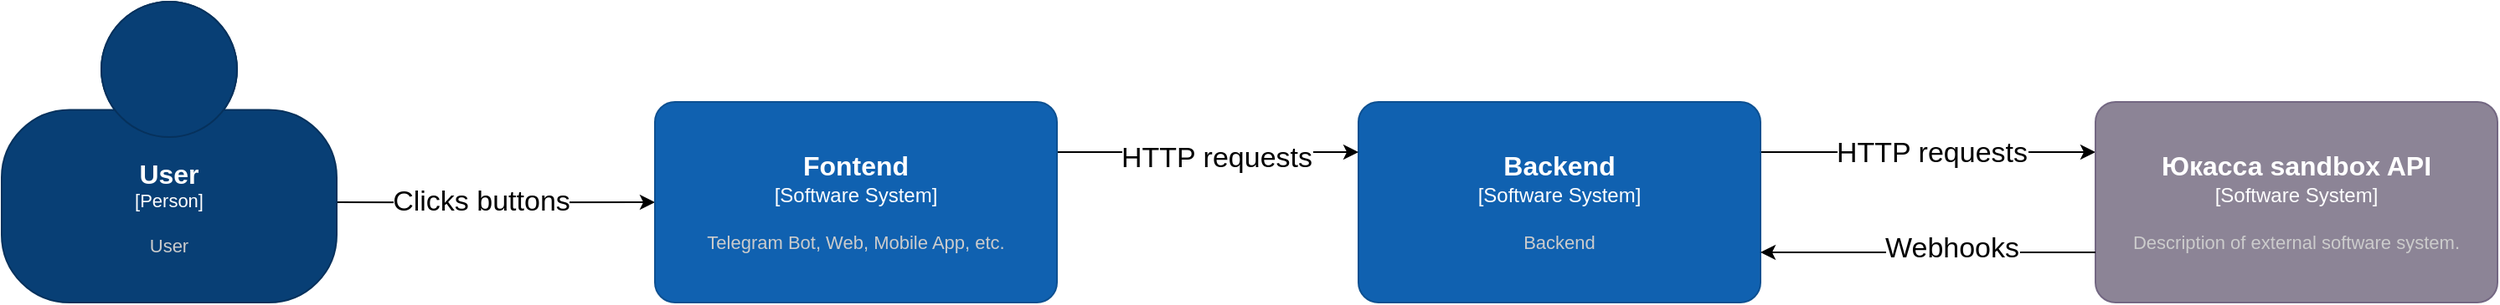 <mxfile version="28.2.3" pages="2">
  <diagram name="С1: System Context" id="XBEhG3UKarw1-Rh3eKqW">
    <mxGraphModel dx="2205" dy="800" grid="1" gridSize="10" guides="1" tooltips="1" connect="1" arrows="1" fold="1" page="1" pageScale="1" pageWidth="827" pageHeight="1169" math="0" shadow="0">
      <root>
        <mxCell id="0" />
        <mxCell id="1" parent="0" />
        <mxCell id="3orL0AEaerkMC79Lt6NQ-6" style="edgeStyle=orthogonalEdgeStyle;rounded=0;orthogonalLoop=1;jettySize=auto;html=1;exitX=1;exitY=0.25;exitDx=0;exitDy=0;exitPerimeter=0;entryX=0;entryY=0.25;entryDx=0;entryDy=0;entryPerimeter=0;" parent="1" source="3orL0AEaerkMC79Lt6NQ-2" target="3orL0AEaerkMC79Lt6NQ-5" edge="1">
          <mxGeometry relative="1" as="geometry" />
        </mxCell>
        <mxCell id="-ys2v6D4E1OsREFT9re_-8" value="HTTP requests" style="edgeLabel;html=1;align=center;verticalAlign=middle;resizable=0;points=[];fontSize=17;" parent="3orL0AEaerkMC79Lt6NQ-6" vertex="1" connectable="0">
          <mxGeometry x="0.02" y="-1" relative="1" as="geometry">
            <mxPoint as="offset" />
          </mxGeometry>
        </mxCell>
        <object placeholders="1" c4Name="Backend" c4Type="Software System" c4Description="Backend" label="&lt;font style=&quot;font-size: 16px&quot;&gt;&lt;b&gt;%c4Name%&lt;/b&gt;&lt;/font&gt;&lt;div&gt;[%c4Type%]&lt;/div&gt;&lt;br&gt;&lt;div&gt;&lt;font style=&quot;font-size: 11px&quot;&gt;&lt;font color=&quot;#cccccc&quot;&gt;%c4Description%&lt;/font&gt;&lt;/div&gt;" id="3orL0AEaerkMC79Lt6NQ-2">
          <mxCell style="rounded=1;whiteSpace=wrap;html=1;labelBackgroundColor=none;fillColor=#1061B0;fontColor=#ffffff;align=center;arcSize=10;strokeColor=#0D5091;metaEdit=1;resizable=0;points=[[0.25,0,0],[0.5,0,0],[0.75,0,0],[1,0.25,0],[1,0.5,0],[1,0.75,0],[0.75,1,0],[0.5,1,0],[0.25,1,0],[0,0.75,0],[0,0.5,0],[0,0.25,0]];" parent="1" vertex="1">
            <mxGeometry x="500" y="310" width="240" height="120" as="geometry" />
          </mxCell>
        </object>
        <object placeholders="1" c4Name="Юкасса sandbox API" c4Type="Software System" c4Description="Description of external software system." label="&lt;font style=&quot;font-size: 16px&quot;&gt;&lt;b&gt;%c4Name%&lt;/b&gt;&lt;/font&gt;&lt;div&gt;[%c4Type%]&lt;/div&gt;&lt;br&gt;&lt;div&gt;&lt;font style=&quot;font-size: 11px&quot;&gt;&lt;font color=&quot;#cccccc&quot;&gt;%c4Description%&lt;/font&gt;&lt;/div&gt;" id="3orL0AEaerkMC79Lt6NQ-5">
          <mxCell style="rounded=1;whiteSpace=wrap;html=1;labelBackgroundColor=none;fillColor=#8C8496;fontColor=#ffffff;align=center;arcSize=10;strokeColor=#736782;metaEdit=1;resizable=0;points=[[0.25,0,0],[0.5,0,0],[0.75,0,0],[1,0.25,0],[1,0.5,0],[1,0.75,0],[0.75,1,0],[0.5,1,0],[0.25,1,0],[0,0.75,0],[0,0.5,0],[0,0.25,0]];" parent="1" vertex="1">
            <mxGeometry x="940" y="310" width="240" height="120" as="geometry" />
          </mxCell>
        </object>
        <mxCell id="3orL0AEaerkMC79Lt6NQ-10" style="edgeStyle=orthogonalEdgeStyle;rounded=0;orthogonalLoop=1;jettySize=auto;html=1;entryX=0;entryY=0.25;entryDx=0;entryDy=0;entryPerimeter=0;exitX=1;exitY=0.25;exitDx=0;exitDy=0;exitPerimeter=0;" parent="1" source="z8ZAxFRhITvUqXFmHF8Y-4" target="3orL0AEaerkMC79Lt6NQ-2" edge="1">
          <mxGeometry relative="1" as="geometry">
            <mxPoint x="360" y="340" as="sourcePoint" />
          </mxGeometry>
        </mxCell>
        <mxCell id="-ys2v6D4E1OsREFT9re_-3" value="HTTP requests" style="edgeLabel;html=1;align=center;verticalAlign=middle;resizable=0;points=[];fontSize=17;" parent="3orL0AEaerkMC79Lt6NQ-10" vertex="1" connectable="0">
          <mxGeometry x="0.057" y="-4" relative="1" as="geometry">
            <mxPoint as="offset" />
          </mxGeometry>
        </mxCell>
        <mxCell id="-ys2v6D4E1OsREFT9re_-9" style="edgeStyle=orthogonalEdgeStyle;rounded=0;orthogonalLoop=1;jettySize=auto;html=1;entryX=1;entryY=0.75;entryDx=0;entryDy=0;entryPerimeter=0;exitX=0;exitY=0.75;exitDx=0;exitDy=0;exitPerimeter=0;" parent="1" source="3orL0AEaerkMC79Lt6NQ-5" target="3orL0AEaerkMC79Lt6NQ-2" edge="1">
          <mxGeometry relative="1" as="geometry" />
        </mxCell>
        <mxCell id="-ys2v6D4E1OsREFT9re_-10" value="Webhooks" style="edgeLabel;html=1;align=center;verticalAlign=middle;resizable=0;points=[];fontSize=17;" parent="-ys2v6D4E1OsREFT9re_-9" vertex="1" connectable="0">
          <mxGeometry x="-0.14" y="-2" relative="1" as="geometry">
            <mxPoint as="offset" />
          </mxGeometry>
        </mxCell>
        <mxCell id="z8ZAxFRhITvUqXFmHF8Y-1" style="edgeStyle=orthogonalEdgeStyle;rounded=0;orthogonalLoop=1;jettySize=auto;html=1;entryX=0;entryY=0.5;entryDx=0;entryDy=0;entryPerimeter=0;exitX=0.995;exitY=0.667;exitDx=0;exitDy=0;exitPerimeter=0;" parent="1" source="z8ZAxFRhITvUqXFmHF8Y-3" target="z8ZAxFRhITvUqXFmHF8Y-4" edge="1">
          <mxGeometry relative="1" as="geometry" />
        </mxCell>
        <mxCell id="z8ZAxFRhITvUqXFmHF8Y-2" value="Clicks buttons" style="edgeLabel;html=1;align=center;verticalAlign=middle;resizable=0;points=[];fontSize=17;" parent="z8ZAxFRhITvUqXFmHF8Y-1" vertex="1" connectable="0">
          <mxGeometry x="-0.092" relative="1" as="geometry">
            <mxPoint as="offset" />
          </mxGeometry>
        </mxCell>
        <object placeholders="1" c4Name="User" c4Type="Person" c4Description="User" label="&lt;font style=&quot;font-size: 16px&quot;&gt;&lt;b&gt;%c4Name%&lt;/b&gt;&lt;/font&gt;&lt;div&gt;[%c4Type%]&lt;/div&gt;&lt;br&gt;&lt;div&gt;&lt;font style=&quot;font-size: 11px&quot;&gt;&lt;font color=&quot;#cccccc&quot;&gt;%c4Description%&lt;/font&gt;&lt;/div&gt;" id="z8ZAxFRhITvUqXFmHF8Y-3">
          <mxCell style="html=1;fontSize=11;dashed=0;whiteSpace=wrap;fillColor=#083F75;strokeColor=#06315C;fontColor=#ffffff;shape=mxgraph.c4.person2;align=center;metaEdit=1;points=[[0.5,0,0],[1,0.5,0],[1,0.75,0],[0.75,1,0],[0.5,1,0],[0.25,1,0],[0,0.75,0],[0,0.5,0]];resizable=0;" parent="1" vertex="1">
            <mxGeometry x="-310" y="250" width="200" height="180" as="geometry" />
          </mxCell>
        </object>
        <object placeholders="1" c4Name="Fontend" c4Type="Software System" c4Description="Telegram Bot, Web, Mobile App, etc." label="&lt;font style=&quot;font-size: 16px&quot;&gt;&lt;b&gt;%c4Name%&lt;/b&gt;&lt;/font&gt;&lt;div&gt;[%c4Type%]&lt;/div&gt;&lt;br&gt;&lt;div&gt;&lt;font style=&quot;font-size: 11px&quot;&gt;&lt;font color=&quot;#cccccc&quot;&gt;%c4Description%&lt;/font&gt;&lt;/div&gt;" id="z8ZAxFRhITvUqXFmHF8Y-4">
          <mxCell style="rounded=1;whiteSpace=wrap;html=1;labelBackgroundColor=none;fillColor=#1061B0;fontColor=#ffffff;align=center;arcSize=10;strokeColor=#0D5091;metaEdit=1;resizable=0;points=[[0.25,0,0],[0.5,0,0],[0.75,0,0],[1,0.25,0],[1,0.5,0],[1,0.75,0],[0.75,1,0],[0.5,1,0],[0.25,1,0],[0,0.75,0],[0,0.5,0],[0,0.25,0]];" parent="1" vertex="1">
            <mxGeometry x="80" y="310" width="240" height="120" as="geometry" />
          </mxCell>
        </object>
      </root>
    </mxGraphModel>
  </diagram>
  <diagram id="4Tepu22qwC9OCtxMXpYs" name="C2: Container">
    <mxGraphModel dx="1451" dy="2011" grid="1" gridSize="10" guides="1" tooltips="1" connect="1" arrows="1" fold="1" page="1" pageScale="1" pageWidth="827" pageHeight="1169" math="0" shadow="0">
      <root>
        <mxCell id="0" />
        <mxCell id="1" parent="0" />
        <object placeholders="1" c4Name="API Gateway" c4Type="Container" c4Technology="" c4Description="" label="&lt;font style=&quot;font-size: 16px&quot;&gt;&lt;b&gt;%c4Name%&lt;/b&gt;&lt;/font&gt;&lt;div&gt;[%c4Type%: %c4Technology%]&lt;/div&gt;&lt;br&gt;&lt;div&gt;&lt;font style=&quot;font-size: 11px&quot;&gt;&lt;font color=&quot;#E6E6E6&quot;&gt;%c4Description%&lt;/font&gt;&lt;/div&gt;" id="W44iizwsmaohvQVuAAYi-3">
          <mxCell style="rounded=1;whiteSpace=wrap;html=1;fontSize=11;labelBackgroundColor=none;fillColor=#23A2D9;fontColor=#ffffff;align=center;arcSize=10;strokeColor=#0E7DAD;metaEdit=1;resizable=0;points=[[0.25,0,0],[0.5,0,0],[0.75,0,0],[1,0.25,0],[1,0.5,0],[1,0.75,0],[0.75,1,0],[0.5,1,0],[0.25,1,0],[0,0.75,0],[0,0.5,0],[0,0.25,0]];" parent="1" vertex="1">
            <mxGeometry x="590" y="610" width="240" height="120" as="geometry" />
          </mxCell>
        </object>
        <mxCell id="E6M8Txmotw_kBSGKyg8A-9" style="edgeStyle=orthogonalEdgeStyle;rounded=0;orthogonalLoop=1;jettySize=auto;html=1;exitX=1;exitY=0.75;exitDx=0;exitDy=0;exitPerimeter=0;" edge="1" parent="1" source="W44iizwsmaohvQVuAAYi-4">
          <mxGeometry relative="1" as="geometry">
            <mxPoint x="1580" y="589.75" as="targetPoint" />
          </mxGeometry>
        </mxCell>
        <mxCell id="E6M8Txmotw_kBSGKyg8A-10" value="&lt;span style=&quot;font-size: 14px;&quot;&gt;R/W:&lt;/span&gt;&lt;br style=&quot;font-size: 14px;&quot;&gt;&lt;span style=&quot;font-size: 14px;&quot;&gt;- auth&lt;/span&gt;" style="edgeLabel;html=1;align=center;verticalAlign=middle;resizable=0;points=[];" vertex="1" connectable="0" parent="E6M8Txmotw_kBSGKyg8A-9">
          <mxGeometry x="0.195" y="-2" relative="1" as="geometry">
            <mxPoint x="20" as="offset" />
          </mxGeometry>
        </mxCell>
        <object placeholders="1" c4Name="Identity Service" c4Type="Container" c4Technology="" c4Description="JWT generation/check" label="&lt;font style=&quot;font-size: 16px&quot;&gt;&lt;b&gt;%c4Name%&lt;/b&gt;&lt;/font&gt;&lt;div&gt;[%c4Type%: %c4Technology%]&lt;/div&gt;&lt;br&gt;&lt;div&gt;&lt;font style=&quot;font-size: 11px&quot;&gt;&lt;font color=&quot;#E6E6E6&quot;&gt;%c4Description%&lt;/font&gt;&lt;/div&gt;" id="W44iizwsmaohvQVuAAYi-4">
          <mxCell style="rounded=1;whiteSpace=wrap;html=1;fontSize=11;labelBackgroundColor=none;fillColor=#23A2D9;fontColor=#ffffff;align=center;arcSize=10;strokeColor=#0E7DAD;metaEdit=1;resizable=0;points=[[0.25,0,0],[0.5,0,0],[0.75,0,0],[1,0.25,0],[1,0.5,0],[1,0.75,0],[0.75,1,0],[0.5,1,0],[0.25,1,0],[0,0.75,0],[0,0.5,0],[0,0.25,0]];" parent="1" vertex="1">
            <mxGeometry x="1190" y="500" width="240" height="120" as="geometry" />
          </mxCell>
        </object>
        <mxCell id="xrx8pgzZ7igmk0qHAlqY-5" style="edgeStyle=orthogonalEdgeStyle;rounded=0;orthogonalLoop=1;jettySize=auto;html=1;exitX=1.004;exitY=0.392;exitDx=0;exitDy=0;exitPerimeter=0;entryX=0.5;entryY=1;entryDx=0;entryDy=0;entryPerimeter=0;" parent="1" source="W44iizwsmaohvQVuAAYi-5" edge="1" target="W44iizwsmaohvQVuAAYi-9">
          <mxGeometry relative="1" as="geometry">
            <mxPoint x="1860" y="590" as="targetPoint" />
          </mxGeometry>
        </mxCell>
        <mxCell id="xrx8pgzZ7igmk0qHAlqY-6" value="&lt;span&gt;R/W:&lt;br&gt;- purchases&lt;/span&gt;" style="edgeLabel;html=1;align=center;verticalAlign=middle;resizable=0;points=[];fontSize=14;" parent="xrx8pgzZ7igmk0qHAlqY-5" vertex="1" connectable="0">
          <mxGeometry x="0.316" y="1" relative="1" as="geometry">
            <mxPoint as="offset" />
          </mxGeometry>
        </mxCell>
        <object placeholders="1" c4Name="Payments service" c4Type="Container" c4Technology="" c4Description="Create intent/attempt, interaction with external providers, webhooks" label="&lt;font style=&quot;font-size: 16px&quot;&gt;&lt;b&gt;%c4Name%&lt;/b&gt;&lt;/font&gt;&lt;div&gt;[%c4Type%: %c4Technology%]&lt;/div&gt;&lt;br&gt;&lt;div&gt;&lt;font style=&quot;font-size: 11px&quot;&gt;&lt;font color=&quot;#E6E6E6&quot;&gt;%c4Description%&lt;/font&gt;&lt;/div&gt;" id="W44iizwsmaohvQVuAAYi-5">
          <mxCell style="rounded=1;whiteSpace=wrap;html=1;fontSize=11;labelBackgroundColor=none;fillColor=#23A2D9;fontColor=#ffffff;align=center;arcSize=10;strokeColor=#0E7DAD;metaEdit=1;resizable=0;points=[[0.25,0,0],[0.5,0,0],[0.75,0,0],[1,0.25,0],[1,0.5,0],[1,0.75,0],[0.75,1,0],[0.5,1,0],[0.25,1,0],[0,0.75,0],[0,0.5,0],[0,0.25,0]];" parent="1" vertex="1">
            <mxGeometry x="1080" y="1010" width="240" height="120" as="geometry" />
          </mxCell>
        </object>
        <object placeholders="1" c4Name="Notifications service" c4Type="Container" c4Technology="" c4Description="Notifications, alerts, information, working with Kafka + RebbitMQ" label="&lt;font style=&quot;font-size: 16px&quot;&gt;&lt;b&gt;%c4Name%&lt;/b&gt;&lt;/font&gt;&lt;div&gt;[%c4Type%: %c4Technology%]&lt;/div&gt;&lt;br&gt;&lt;div&gt;&lt;font style=&quot;font-size: 11px&quot;&gt;&lt;font color=&quot;#E6E6E6&quot;&gt;%c4Description%&lt;/font&gt;&lt;/div&gt;" id="W44iizwsmaohvQVuAAYi-6">
          <mxCell style="rounded=1;whiteSpace=wrap;html=1;fontSize=11;labelBackgroundColor=none;fillColor=#23A2D9;fontColor=#ffffff;align=center;arcSize=10;strokeColor=#0E7DAD;metaEdit=1;resizable=0;points=[[0.25,0,0],[0.5,0,0],[0.75,0,0],[1,0.25,0],[1,0.5,0],[1,0.75,0],[0.75,1,0],[0.5,1,0],[0.25,1,0],[0,0.75,0],[0,0.5,0],[0,0.25,0]];" parent="1" vertex="1">
            <mxGeometry x="1225.24" y="320" width="240" height="120" as="geometry" />
          </mxCell>
        </object>
        <object placeholders="1" c4Name="Calculation service" c4Type="Container" c4Technology="" c4Description="Calculation the balance, payments between users" label="&lt;font style=&quot;font-size: 16px&quot;&gt;&lt;b&gt;%c4Name%&lt;/b&gt;&lt;/font&gt;&lt;div&gt;[%c4Type%: %c4Technology%]&lt;/div&gt;&lt;br&gt;&lt;div&gt;&lt;font style=&quot;font-size: 11px&quot;&gt;&lt;font color=&quot;#E6E6E6&quot;&gt;%c4Description%&lt;/font&gt;&lt;/div&gt;" id="W44iizwsmaohvQVuAAYi-7">
          <mxCell style="rounded=1;whiteSpace=wrap;html=1;fontSize=11;labelBackgroundColor=none;fillColor=#23A2D9;fontColor=#ffffff;align=center;arcSize=10;strokeColor=#0E7DAD;metaEdit=1;resizable=0;points=[[0.25,0,0],[0.5,0,0],[0.75,0,0],[1,0.25,0],[1,0.5,0],[1,0.75,0],[0.75,1,0],[0.5,1,0],[0.25,1,0],[0,0.75,0],[0,0.5,0],[0,0.25,0]];" parent="1" vertex="1">
            <mxGeometry x="1080" y="670" width="240" height="120" as="geometry" />
          </mxCell>
        </object>
        <object placeholders="1" c4Name="Redis" c4Type="Container" c4Technology="" c4Description="Caching" label="&lt;font style=&quot;font-size: 16px&quot;&gt;&lt;b&gt;%c4Name%&lt;/b&gt;&lt;/font&gt;&lt;div&gt;[%c4Type%:&amp;nbsp;%c4Technology%]&lt;/div&gt;&lt;br&gt;&lt;div&gt;&lt;font style=&quot;font-size: 11px&quot;&gt;&lt;font color=&quot;#E6E6E6&quot;&gt;%c4Description%&lt;/font&gt;&lt;/div&gt;" id="W44iizwsmaohvQVuAAYi-8">
          <mxCell style="shape=cylinder3;size=15;whiteSpace=wrap;html=1;boundedLbl=1;rounded=0;labelBackgroundColor=none;fillColor=#23A2D9;fontSize=12;fontColor=#ffffff;align=center;strokeColor=#0E7DAD;metaEdit=1;points=[[0.5,0,0],[1,0.25,0],[1,0.5,0],[1,0.75,0],[0.5,1,0],[0,0.75,0],[0,0.5,0],[0,0.25,0]];resizable=0;" parent="1" vertex="1">
            <mxGeometry x="770" y="1140" width="240" height="120" as="geometry" />
          </mxCell>
        </object>
        <object placeholders="1" c4Name="PostgreSQL" c4Type="Container" c4Technology="" c4Description="Main storage for users, payments, etc" label="&lt;font style=&quot;font-size: 16px&quot;&gt;&lt;b&gt;%c4Name%&lt;/b&gt;&lt;/font&gt;&lt;div&gt;[%c4Type%:&amp;nbsp;%c4Technology%]&lt;/div&gt;&lt;br&gt;&lt;div&gt;&lt;font style=&quot;font-size: 11px&quot;&gt;&lt;font color=&quot;#E6E6E6&quot;&gt;%c4Description%&lt;/font&gt;&lt;/div&gt;" id="W44iizwsmaohvQVuAAYi-9">
          <mxCell style="shape=cylinder3;size=15;whiteSpace=wrap;html=1;boundedLbl=1;rounded=0;labelBackgroundColor=none;fillColor=#23A2D9;fontSize=12;fontColor=#ffffff;align=center;strokeColor=#0E7DAD;metaEdit=1;points=[[0.5,0,0],[1,0.25,0],[1,0.5,0],[1,0.75,0],[0.5,1,0],[0,0.75,0],[0,0.5,0],[0,0.25,0]];resizable=0;" parent="1" vertex="1">
            <mxGeometry x="1580" y="540" width="240" height="120" as="geometry" />
          </mxCell>
        </object>
        <object placeholders="1" c4Name="Kafka" c4Type="Container" c4Technology="" c4Description="Notifications" label="&lt;font style=&quot;font-size: 16px&quot;&gt;&lt;b&gt;%c4Name%&lt;/b&gt;&lt;/font&gt;&lt;div&gt;[%c4Type%: %c4Technology%]&lt;/div&gt;&lt;br&gt;&lt;div&gt;&lt;font style=&quot;font-size: 11px&quot;&gt;&lt;font color=&quot;#E6E6E6&quot;&gt;%c4Description%&lt;/font&gt;&lt;/div&gt;" id="W44iizwsmaohvQVuAAYi-10">
          <mxCell style="rounded=1;whiteSpace=wrap;html=1;fontSize=11;labelBackgroundColor=none;fillColor=#23A2D9;fontColor=#ffffff;align=center;arcSize=10;strokeColor=#0E7DAD;metaEdit=1;resizable=0;points=[[0.25,0,0],[0.5,0,0],[0.75,0,0],[1,0.25,0],[1,0.5,0],[1,0.75,0],[0.75,1,0],[0.5,1,0],[0.25,1,0],[0,0.75,0],[0,0.5,0],[0,0.25,0]];" parent="1" vertex="1">
            <mxGeometry x="870" y="-80" width="240" height="120" as="geometry" />
          </mxCell>
        </object>
        <object placeholders="1" c4Name="RebbitMQ" c4Type="Container" c4Technology="" c4Description="Not yet discussed" label="&lt;font style=&quot;font-size: 16px&quot;&gt;&lt;b&gt;%c4Name%&lt;/b&gt;&lt;/font&gt;&lt;div&gt;[%c4Type%: %c4Technology%]&lt;/div&gt;&lt;br&gt;&lt;div&gt;&lt;font style=&quot;font-size: 11px&quot;&gt;&lt;font color=&quot;#E6E6E6&quot;&gt;%c4Description%&lt;/font&gt;&lt;/div&gt;" id="W44iizwsmaohvQVuAAYi-11">
          <mxCell style="rounded=1;whiteSpace=wrap;html=1;fontSize=11;labelBackgroundColor=none;fillColor=#23A2D9;fontColor=#ffffff;align=center;arcSize=10;strokeColor=#0E7DAD;metaEdit=1;resizable=0;points=[[0.25,0,0],[0.5,0,0],[0.75,0,0],[1,0.25,0],[1,0.5,0],[1,0.75,0],[0.75,1,0],[0.5,1,0],[0.25,1,0],[0,0.75,0],[0,0.5,0],[0,0.25,0]];" parent="1" vertex="1">
            <mxGeometry x="1270" y="-80" width="240" height="120" as="geometry" />
          </mxCell>
        </object>
        <object placeholders="1" c4Name="Grafana" c4Type="Container" c4Technology="" c4Description="Display for metrics, logs, etc" label="&lt;font style=&quot;font-size: 16px&quot;&gt;&lt;b&gt;%c4Name%&lt;/b&gt;&lt;/font&gt;&lt;div&gt;[%c4Type%: %c4Technology%]&lt;/div&gt;&lt;br&gt;&lt;div&gt;&lt;font style=&quot;font-size: 11px&quot;&gt;&lt;font color=&quot;#E6E6E6&quot;&gt;%c4Description%&lt;/font&gt;&lt;/div&gt;" id="W44iizwsmaohvQVuAAYi-12">
          <mxCell style="rounded=1;whiteSpace=wrap;html=1;fontSize=11;labelBackgroundColor=none;fillColor=#23A2D9;fontColor=#ffffff;align=center;arcSize=10;strokeColor=#0E7DAD;metaEdit=1;resizable=0;points=[[0.25,0,0],[0.5,0,0],[0.75,0,0],[1,0.25,0],[1,0.5,0],[1,0.75,0],[0.75,1,0],[0.5,1,0],[0.25,1,0],[0,0.75,0],[0,0.5,0],[0,0.25,0]];" parent="1" vertex="1">
            <mxGeometry x="580" y="220" width="240" height="120" as="geometry" />
          </mxCell>
        </object>
        <object placeholders="1" c4Name="Prometheus" c4Type="Container" c4Technology="" c4Description="Collecting metrics" label="&lt;font style=&quot;font-size: 16px&quot;&gt;&lt;b&gt;%c4Name%&lt;/b&gt;&lt;/font&gt;&lt;div&gt;[%c4Type%: %c4Technology%]&lt;/div&gt;&lt;br&gt;&lt;div&gt;&lt;font style=&quot;font-size: 11px&quot;&gt;&lt;font color=&quot;#E6E6E6&quot;&gt;%c4Description%&lt;/font&gt;&lt;/div&gt;" id="W44iizwsmaohvQVuAAYi-13">
          <mxCell style="rounded=1;whiteSpace=wrap;html=1;fontSize=11;labelBackgroundColor=none;fillColor=#23A2D9;fontColor=#ffffff;align=center;arcSize=10;strokeColor=#0E7DAD;metaEdit=1;resizable=0;points=[[0.25,0,0],[0.5,0,0],[0.75,0,0],[1,0.25,0],[1,0.5,0],[1,0.75,0],[0.75,1,0],[0.5,1,0],[0.25,1,0],[0,0.75,0],[0,0.5,0],[0,0.25,0]];" parent="1" vertex="1">
            <mxGeometry x="580" y="70" width="240" height="120" as="geometry" />
          </mxCell>
        </object>
        <object placeholders="1" c4Name="Jaeger" c4Type="Container" c4Technology="" c4Description="Tracing" label="&lt;font style=&quot;font-size: 16px&quot;&gt;&lt;b&gt;%c4Name%&lt;/b&gt;&lt;/font&gt;&lt;div&gt;[%c4Type%: %c4Technology%]&lt;/div&gt;&lt;br&gt;&lt;div&gt;&lt;font style=&quot;font-size: 11px&quot;&gt;&lt;font color=&quot;#E6E6E6&quot;&gt;%c4Description%&lt;/font&gt;&lt;/div&gt;" id="W44iizwsmaohvQVuAAYi-14">
          <mxCell style="rounded=1;whiteSpace=wrap;html=1;fontSize=11;labelBackgroundColor=none;fillColor=#23A2D9;fontColor=#ffffff;align=center;arcSize=10;strokeColor=#0E7DAD;metaEdit=1;resizable=0;points=[[0.25,0,0],[0.5,0,0],[0.75,0,0],[1,0.25,0],[1,0.5,0],[1,0.75,0],[0.75,1,0],[0.5,1,0],[0.25,1,0],[0,0.75,0],[0,0.5,0],[0,0.25,0]];" parent="1" vertex="1">
            <mxGeometry x="580" y="370" width="240" height="120" as="geometry" />
          </mxCell>
        </object>
        <object placeholders="1" c4Name="Purchase service" c4Type="Container" c4Technology="" c4Description="Create purchase, list the clients, CRUD for purchases" label="&lt;font style=&quot;font-size: 16px&quot;&gt;&lt;b&gt;%c4Name%&lt;/b&gt;&lt;/font&gt;&lt;div&gt;[%c4Type%: %c4Technology%]&lt;/div&gt;&lt;br&gt;&lt;div&gt;&lt;font style=&quot;font-size: 11px&quot;&gt;&lt;font color=&quot;#E6E6E6&quot;&gt;%c4Description%&lt;/font&gt;&lt;/div&gt;" id="JsMZq7WUFCuOVMhM7WGi-1">
          <mxCell style="rounded=1;whiteSpace=wrap;html=1;fontSize=11;labelBackgroundColor=none;fillColor=#23A2D9;fontColor=#ffffff;align=center;arcSize=10;strokeColor=#0E7DAD;metaEdit=1;resizable=0;points=[[0.25,0,0],[0.5,0,0],[0.75,0,0],[1,0.25,0],[1,0.5,0],[1,0.75,0],[0.75,1,0],[0.5,1,0],[0.25,1,0],[0,0.75,0],[0,0.5,0],[0,0.25,0]];" parent="1" vertex="1">
            <mxGeometry x="1080" y="850" width="240" height="120" as="geometry" />
          </mxCell>
        </object>
        <object placeholders="1" c4Name="Reports Service" c4Type="Container" c4Technology="" c4Description="Analyze data, compose the report" label="&lt;font style=&quot;font-size: 16px&quot;&gt;&lt;b&gt;%c4Name%&lt;/b&gt;&lt;/font&gt;&lt;div&gt;[%c4Type%: %c4Technology%]&lt;/div&gt;&lt;br&gt;&lt;div&gt;&lt;font style=&quot;font-size: 11px&quot;&gt;&lt;font color=&quot;#E6E6E6&quot;&gt;%c4Description%&lt;/font&gt;&lt;/div&gt;" id="JsMZq7WUFCuOVMhM7WGi-2">
          <mxCell style="rounded=1;whiteSpace=wrap;html=1;fontSize=11;labelBackgroundColor=none;fillColor=#23A2D9;fontColor=#ffffff;align=center;arcSize=10;strokeColor=#0E7DAD;metaEdit=1;resizable=0;points=[[0.25,0,0],[0.5,0,0],[0.75,0,0],[1,0.25,0],[1,0.5,0],[1,0.75,0],[0.75,1,0],[0.5,1,0],[0.25,1,0],[0,0.75,0],[0,0.5,0],[0,0.25,0]];" parent="1" vertex="1">
            <mxGeometry x="1121" y="170" width="240" height="120" as="geometry" />
          </mxCell>
        </object>
        <mxCell id="JsMZq7WUFCuOVMhM7WGi-9" style="edgeStyle=orthogonalEdgeStyle;rounded=0;orthogonalLoop=1;jettySize=auto;html=1;exitX=0.75;exitY=0;exitDx=0;exitDy=0;exitPerimeter=0;entryX=0;entryY=0.75;entryDx=0;entryDy=0;entryPerimeter=0;" parent="1" source="W44iizwsmaohvQVuAAYi-3" target="W44iizwsmaohvQVuAAYi-4" edge="1">
          <mxGeometry relative="1" as="geometry" />
        </mxCell>
        <mxCell id="JsMZq7WUFCuOVMhM7WGi-10" value="gRPC request" style="edgeLabel;html=1;align=center;verticalAlign=middle;resizable=0;points=[];fontSize=14;" parent="JsMZq7WUFCuOVMhM7WGi-9" vertex="1" connectable="0">
          <mxGeometry x="-0.014" y="1" relative="1" as="geometry">
            <mxPoint x="154" y="-4" as="offset" />
          </mxGeometry>
        </mxCell>
        <mxCell id="JsMZq7WUFCuOVMhM7WGi-15" style="edgeStyle=orthogonalEdgeStyle;rounded=0;orthogonalLoop=1;jettySize=auto;html=1;exitX=0.75;exitY=1;exitDx=0;exitDy=0;exitPerimeter=0;entryX=0;entryY=0.75;entryDx=0;entryDy=0;entryPerimeter=0;" parent="1" source="W44iizwsmaohvQVuAAYi-3" target="JsMZq7WUFCuOVMhM7WGi-1" edge="1">
          <mxGeometry relative="1" as="geometry" />
        </mxCell>
        <mxCell id="JsMZq7WUFCuOVMhM7WGi-17" style="edgeStyle=orthogonalEdgeStyle;rounded=0;orthogonalLoop=1;jettySize=auto;html=1;exitX=1;exitY=0.75;exitDx=0;exitDy=0;exitPerimeter=0;entryX=0.5;entryY=0;entryDx=0;entryDy=0;entryPerimeter=0;" parent="1" source="JsMZq7WUFCuOVMhM7WGi-2" target="W44iizwsmaohvQVuAAYi-9" edge="1">
          <mxGeometry relative="1" as="geometry" />
        </mxCell>
        <mxCell id="JsMZq7WUFCuOVMhM7WGi-18" value="R/W:&lt;br&gt;- reports" style="edgeLabel;html=1;align=center;verticalAlign=middle;resizable=0;points=[];fontSize=14;" parent="JsMZq7WUFCuOVMhM7WGi-17" vertex="1" connectable="0">
          <mxGeometry x="-0.553" y="2" relative="1" as="geometry">
            <mxPoint x="63" y="2" as="offset" />
          </mxGeometry>
        </mxCell>
        <mxCell id="JsMZq7WUFCuOVMhM7WGi-23" style="edgeStyle=orthogonalEdgeStyle;rounded=0;orthogonalLoop=1;jettySize=auto;html=1;exitX=1;exitY=0.25;exitDx=0;exitDy=0;exitPerimeter=0;entryX=0;entryY=0.75;entryDx=0;entryDy=0;entryPerimeter=0;" parent="1" source="W44iizwsmaohvQVuAAYi-5" target="W44iizwsmaohvQVuAAYi-9" edge="1">
          <mxGeometry relative="1" as="geometry" />
        </mxCell>
        <mxCell id="JsMZq7WUFCuOVMhM7WGi-24" value="R/W:&lt;br&gt;- intents" style="edgeLabel;html=1;align=center;verticalAlign=middle;resizable=0;points=[];fontSize=14;" parent="JsMZq7WUFCuOVMhM7WGi-23" vertex="1" connectable="0">
          <mxGeometry x="-0.796" y="-1" relative="1" as="geometry">
            <mxPoint x="112" y="-221" as="offset" />
          </mxGeometry>
        </mxCell>
        <mxCell id="JsMZq7WUFCuOVMhM7WGi-32" style="edgeStyle=orthogonalEdgeStyle;rounded=0;orthogonalLoop=1;jettySize=auto;html=1;exitX=0;exitY=0.25;exitDx=0;exitDy=0;exitPerimeter=0;entryX=0.908;entryY=0.968;entryDx=0;entryDy=0;entryPerimeter=0;dashed=1;" parent="1" source="JsMZq7WUFCuOVMhM7WGi-2" target="W44iizwsmaohvQVuAAYi-10" edge="1">
          <mxGeometry relative="1" as="geometry" />
        </mxCell>
        <mxCell id="JsMZq7WUFCuOVMhM7WGi-33" value="Kafka pub&lt;br&gt;- reports.events" style="edgeLabel;html=1;align=center;verticalAlign=middle;resizable=0;points=[];fontSize=14;labelBackgroundColor=light-dark(default, #a13a3a);fontStyle=0" parent="JsMZq7WUFCuOVMhM7WGi-32" vertex="1" connectable="0">
          <mxGeometry x="0.54" y="-6" relative="1" as="geometry">
            <mxPoint x="16" y="-2" as="offset" />
          </mxGeometry>
        </mxCell>
        <mxCell id="JsMZq7WUFCuOVMhM7WGi-37" style="edgeStyle=orthogonalEdgeStyle;rounded=0;orthogonalLoop=1;jettySize=auto;html=1;exitX=0.69;exitY=0.008;exitDx=0;exitDy=0;exitPerimeter=0;entryX=0.5;entryY=1;entryDx=0;entryDy=0;entryPerimeter=0;dashed=1;dashPattern=12 12;" parent="1" source="W44iizwsmaohvQVuAAYi-6" target="W44iizwsmaohvQVuAAYi-11" edge="1">
          <mxGeometry relative="1" as="geometry" />
        </mxCell>
        <mxCell id="JsMZq7WUFCuOVMhM7WGi-38" value="RabbitMQ sub&lt;br&gt;- jobs.reminders" style="edgeLabel;html=1;align=center;verticalAlign=middle;resizable=0;points=[];fontSize=14;" parent="JsMZq7WUFCuOVMhM7WGi-37" vertex="1" connectable="0">
          <mxGeometry x="0.682" y="4" relative="1" as="geometry">
            <mxPoint y="-1" as="offset" />
          </mxGeometry>
        </mxCell>
        <mxCell id="JsMZq7WUFCuOVMhM7WGi-39" style="edgeStyle=orthogonalEdgeStyle;rounded=0;orthogonalLoop=1;jettySize=auto;html=1;exitX=0;exitY=0.25;exitDx=0;exitDy=0;exitPerimeter=0;entryX=0.62;entryY=1.008;entryDx=0;entryDy=0;entryPerimeter=0;dashed=1;" parent="1" source="W44iizwsmaohvQVuAAYi-6" target="W44iizwsmaohvQVuAAYi-10" edge="1">
          <mxGeometry relative="1" as="geometry" />
        </mxCell>
        <mxCell id="JsMZq7WUFCuOVMhM7WGi-41" value="Kafka sub&lt;br&gt;- payments.events&lt;br&gt;- reports events&lt;br&gt;-purchase.events" style="edgeLabel;html=1;align=left;verticalAlign=middle;resizable=0;points=[];fontSize=14;horizontal=1;labelBorderColor=none;" parent="JsMZq7WUFCuOVMhM7WGi-39" vertex="1" connectable="0">
          <mxGeometry x="0.002" y="-3" relative="1" as="geometry">
            <mxPoint x="58" y="51" as="offset" />
          </mxGeometry>
        </mxCell>
        <object placeholders="1" c4Name="External HTTP Providers" c4Type="Software System" c4Description="Telegram Bot API, Email, Webhook" label="&lt;font style=&quot;font-size: 16px&quot;&gt;&lt;b&gt;%c4Name%&lt;/b&gt;&lt;/font&gt;&lt;div&gt;[%c4Type%]&lt;/div&gt;&lt;br&gt;&lt;div&gt;&lt;font style=&quot;font-size: 11px&quot;&gt;&lt;font color=&quot;#cccccc&quot;&gt;%c4Description%&lt;/font&gt;&lt;/div&gt;" id="JsMZq7WUFCuOVMhM7WGi-42">
          <mxCell style="rounded=1;whiteSpace=wrap;html=1;labelBackgroundColor=none;fillColor=#8C8496;fontColor=#ffffff;align=center;arcSize=10;strokeColor=#736782;metaEdit=1;resizable=0;points=[[0.25,0,0],[0.5,0,0],[0.75,0,0],[1,0.25,0],[1,0.5,0],[1,0.75,0],[0.75,1,0],[0.5,1,0],[0.25,1,0],[0,0.75,0],[0,0.5,0],[0,0.25,0]];" parent="1" vertex="1">
            <mxGeometry x="1850" y="350" width="240" height="120" as="geometry" />
          </mxCell>
        </object>
        <mxCell id="JsMZq7WUFCuOVMhM7WGi-43" style="edgeStyle=orthogonalEdgeStyle;rounded=0;orthogonalLoop=1;jettySize=auto;html=1;exitX=1;exitY=0.75;exitDx=0;exitDy=0;exitPerimeter=0;entryX=0;entryY=0.5;entryDx=0;entryDy=0;entryPerimeter=0;" parent="1" source="W44iizwsmaohvQVuAAYi-6" target="JsMZq7WUFCuOVMhM7WGi-42" edge="1">
          <mxGeometry relative="1" as="geometry" />
        </mxCell>
        <mxCell id="JsMZq7WUFCuOVMhM7WGi-45" value="HTTP request" style="edgeLabel;html=1;align=center;verticalAlign=middle;resizable=0;points=[];fontSize=14;" parent="JsMZq7WUFCuOVMhM7WGi-43" vertex="1" connectable="0">
          <mxGeometry x="-0.592" y="-1" relative="1" as="geometry">
            <mxPoint as="offset" />
          </mxGeometry>
        </mxCell>
        <mxCell id="JsMZq7WUFCuOVMhM7WGi-51" style="edgeStyle=orthogonalEdgeStyle;rounded=0;orthogonalLoop=1;jettySize=auto;html=1;exitX=1;exitY=0.75;exitDx=0;exitDy=0;exitPerimeter=0;entryX=1.004;entryY=0.142;entryDx=0;entryDy=0;entryPerimeter=0;" parent="1" source="JsMZq7WUFCuOVMhM7WGi-1" target="W44iizwsmaohvQVuAAYi-5" edge="1">
          <mxGeometry relative="1" as="geometry" />
        </mxCell>
        <mxCell id="JsMZq7WUFCuOVMhM7WGi-52" value="gRPC request" style="edgeLabel;html=1;align=center;verticalAlign=middle;resizable=0;points=[];fontSize=14;" parent="JsMZq7WUFCuOVMhM7WGi-51" vertex="1" connectable="0">
          <mxGeometry x="0.105" y="-4" relative="1" as="geometry">
            <mxPoint as="offset" />
          </mxGeometry>
        </mxCell>
        <object placeholders="1" c4Name="Юкасса sandbox API" c4Type="Software System" c4Description="Description of external software system." label="&lt;font style=&quot;font-size: 16px&quot;&gt;&lt;b&gt;%c4Name%&lt;/b&gt;&lt;/font&gt;&lt;div&gt;[%c4Type%]&lt;/div&gt;&lt;br&gt;&lt;div&gt;&lt;font style=&quot;font-size: 11px&quot;&gt;&lt;font color=&quot;#cccccc&quot;&gt;%c4Description%&lt;/font&gt;&lt;/div&gt;" id="OhxSe81atVgVqjjNvq1P-1">
          <mxCell style="rounded=1;whiteSpace=wrap;html=1;labelBackgroundColor=none;fillColor=#8C8496;fontColor=#ffffff;align=center;arcSize=10;strokeColor=#736782;metaEdit=1;resizable=0;points=[[0.25,0,0],[0.5,0,0],[0.75,0,0],[1,0.25,0],[1,0.5,0],[1,0.75,0],[0.75,1,0],[0.5,1,0],[0.25,1,0],[0,0.75,0],[0,0.5,0],[0,0.25,0]];" parent="1" vertex="1">
            <mxGeometry x="1850" y="1010" width="240" height="120" as="geometry" />
          </mxCell>
        </object>
        <mxCell id="OhxSe81atVgVqjjNvq1P-2" style="edgeStyle=orthogonalEdgeStyle;rounded=0;orthogonalLoop=1;jettySize=auto;html=1;entryX=0;entryY=0.5;entryDx=0;entryDy=0;entryPerimeter=0;" parent="1" source="W44iizwsmaohvQVuAAYi-5" target="OhxSe81atVgVqjjNvq1P-1" edge="1">
          <mxGeometry relative="1" as="geometry" />
        </mxCell>
        <mxCell id="OhxSe81atVgVqjjNvq1P-3" value="HTTP request" style="edgeLabel;html=1;align=center;verticalAlign=middle;resizable=0;points=[];fontSize=16;" parent="OhxSe81atVgVqjjNvq1P-2" vertex="1" connectable="0">
          <mxGeometry x="0.115" y="2" relative="1" as="geometry">
            <mxPoint x="34" y="2" as="offset" />
          </mxGeometry>
        </mxCell>
        <mxCell id="OhxSe81atVgVqjjNvq1P-4" style="edgeStyle=orthogonalEdgeStyle;rounded=0;orthogonalLoop=1;jettySize=auto;html=1;exitX=0;exitY=0.75;exitDx=0;exitDy=0;exitPerimeter=0;entryX=1;entryY=0.75;entryDx=0;entryDy=0;entryPerimeter=0;" parent="1" source="OhxSe81atVgVqjjNvq1P-1" target="W44iizwsmaohvQVuAAYi-5" edge="1">
          <mxGeometry relative="1" as="geometry" />
        </mxCell>
        <mxCell id="OhxSe81atVgVqjjNvq1P-6" value="Webhook" style="edgeLabel;html=1;align=center;verticalAlign=middle;resizable=0;points=[];fontSize=17;" parent="OhxSe81atVgVqjjNvq1P-4" vertex="1" connectable="0">
          <mxGeometry x="-0.781" y="-1" relative="1" as="geometry">
            <mxPoint x="-42" y="1" as="offset" />
          </mxGeometry>
        </mxCell>
        <mxCell id="OhxSe81atVgVqjjNvq1P-7" style="edgeStyle=orthogonalEdgeStyle;rounded=0;orthogonalLoop=1;jettySize=auto;html=1;exitX=0.996;exitY=0.15;exitDx=0;exitDy=0;exitPerimeter=0;entryX=1;entryY=0.5;entryDx=0;entryDy=0;entryPerimeter=0;" parent="1" source="JsMZq7WUFCuOVMhM7WGi-1" target="W44iizwsmaohvQVuAAYi-7" edge="1">
          <mxGeometry relative="1" as="geometry">
            <Array as="points">
              <mxPoint x="1400" y="868" />
              <mxPoint x="1400" y="730" />
            </Array>
          </mxGeometry>
        </mxCell>
        <mxCell id="OhxSe81atVgVqjjNvq1P-8" value="gRPC request" style="edgeLabel;html=1;align=center;verticalAlign=middle;resizable=0;points=[];fontSize=14;" parent="OhxSe81atVgVqjjNvq1P-7" vertex="1" connectable="0">
          <mxGeometry x="0.505" y="-1" relative="1" as="geometry">
            <mxPoint x="-6" y="56" as="offset" />
          </mxGeometry>
        </mxCell>
        <mxCell id="OhxSe81atVgVqjjNvq1P-9" style="edgeStyle=orthogonalEdgeStyle;rounded=0;orthogonalLoop=1;jettySize=auto;html=1;exitX=0;exitY=0.25;exitDx=0;exitDy=0;exitPerimeter=0;entryX=0.092;entryY=0.988;entryDx=0;entryDy=0;entryPerimeter=0;dashed=1;" parent="1" source="W44iizwsmaohvQVuAAYi-5" target="W44iizwsmaohvQVuAAYi-10" edge="1">
          <mxGeometry relative="1" as="geometry" />
        </mxCell>
        <mxCell id="OhxSe81atVgVqjjNvq1P-10" value="Kafka pub&lt;br&gt;- payments.events" style="edgeLabel;html=1;align=center;verticalAlign=middle;resizable=0;points=[];fontSize=14;" parent="OhxSe81atVgVqjjNvq1P-9" vertex="1" connectable="0">
          <mxGeometry x="0.057" y="-3" relative="1" as="geometry">
            <mxPoint x="-35" y="-70" as="offset" />
          </mxGeometry>
        </mxCell>
        <mxCell id="OhxSe81atVgVqjjNvq1P-11" style="edgeStyle=orthogonalEdgeStyle;rounded=0;orthogonalLoop=1;jettySize=auto;html=1;exitX=0;exitY=0.25;exitDx=0;exitDy=0;exitPerimeter=0;dashed=1;" parent="1" source="JsMZq7WUFCuOVMhM7WGi-1" edge="1">
          <mxGeometry relative="1" as="geometry">
            <Array as="points">
              <mxPoint x="1054" y="880" />
              <mxPoint x="1054" y="90" />
              <mxPoint x="1050" y="90" />
            </Array>
            <mxPoint x="1050" y="20" as="targetPoint" />
          </mxGeometry>
        </mxCell>
        <mxCell id="OhxSe81atVgVqjjNvq1P-12" value="Kafka sub&lt;br&gt;- reports.events" style="edgeLabel;html=1;align=center;verticalAlign=middle;resizable=0;points=[];fontSize=14;fontStyle=0" parent="OhxSe81atVgVqjjNvq1P-11" vertex="1" connectable="0">
          <mxGeometry x="-0.478" y="-1" relative="1" as="geometry">
            <mxPoint y="-33" as="offset" />
          </mxGeometry>
        </mxCell>
        <mxCell id="OhxSe81atVgVqjjNvq1P-15" style="edgeStyle=orthogonalEdgeStyle;rounded=0;orthogonalLoop=1;jettySize=auto;html=1;exitX=1;exitY=0.392;exitDx=0;exitDy=0;exitPerimeter=0;entryX=0.941;entryY=1.017;entryDx=0;entryDy=0;entryPerimeter=0;dashed=1;dashPattern=12 12;" parent="1" source="JsMZq7WUFCuOVMhM7WGi-1" target="W44iizwsmaohvQVuAAYi-11" edge="1">
          <mxGeometry relative="1" as="geometry" />
        </mxCell>
        <mxCell id="OhxSe81atVgVqjjNvq1P-16" value="&lt;span&gt;RabbitMQ pub&lt;/span&gt;&lt;br&gt;&lt;span&gt;- jobs.reports&lt;/span&gt;" style="edgeLabel;html=1;align=center;verticalAlign=middle;resizable=0;points=[];fontSize=14;" parent="OhxSe81atVgVqjjNvq1P-15" vertex="1" connectable="0">
          <mxGeometry x="0.641" y="1" relative="1" as="geometry">
            <mxPoint x="5" y="-141" as="offset" />
          </mxGeometry>
        </mxCell>
        <mxCell id="OhxSe81atVgVqjjNvq1P-17" style="edgeStyle=orthogonalEdgeStyle;rounded=0;orthogonalLoop=1;jettySize=auto;html=1;exitX=0.7;exitY=0.018;exitDx=0;exitDy=0;exitPerimeter=0;entryX=0.084;entryY=1;entryDx=0;entryDy=0;entryPerimeter=0;dashed=1;dashPattern=12 12;" parent="1" source="JsMZq7WUFCuOVMhM7WGi-2" target="W44iizwsmaohvQVuAAYi-11" edge="1">
          <mxGeometry relative="1" as="geometry" />
        </mxCell>
        <mxCell id="OhxSe81atVgVqjjNvq1P-18" value="&lt;span&gt;RabbitMQ sub&lt;/span&gt;&lt;br&gt;&lt;span&gt;- jobs.reports&lt;/span&gt;" style="edgeLabel;html=1;align=center;verticalAlign=middle;resizable=0;points=[];fontSize=14;" parent="OhxSe81atVgVqjjNvq1P-17" vertex="1" connectable="0">
          <mxGeometry x="-0.103" relative="1" as="geometry">
            <mxPoint x="-11" y="23" as="offset" />
          </mxGeometry>
        </mxCell>
        <mxCell id="FzrLo4-pNDPvAugjoORn-1" style="edgeStyle=orthogonalEdgeStyle;rounded=0;orthogonalLoop=1;jettySize=auto;html=1;entryX=0.5;entryY=1;entryDx=0;entryDy=0;entryPerimeter=0;exitX=0.5;exitY=0;exitDx=0;exitDy=0;exitPerimeter=0;" parent="1" source="FzrLo4-pNDPvAugjoORn-3" target="FzrLo4-pNDPvAugjoORn-4" edge="1">
          <mxGeometry relative="1" as="geometry" />
        </mxCell>
        <mxCell id="FzrLo4-pNDPvAugjoORn-2" value="Clicks buttons" style="edgeLabel;html=1;align=center;verticalAlign=middle;resizable=0;points=[];fontSize=17;" parent="FzrLo4-pNDPvAugjoORn-1" vertex="1" connectable="0">
          <mxGeometry x="-0.092" relative="1" as="geometry">
            <mxPoint as="offset" />
          </mxGeometry>
        </mxCell>
        <object placeholders="1" c4Name="User" c4Type="Person" c4Description="User" label="&lt;font style=&quot;font-size: 16px&quot;&gt;&lt;b&gt;%c4Name%&lt;/b&gt;&lt;/font&gt;&lt;div&gt;[%c4Type%]&lt;/div&gt;&lt;br&gt;&lt;div&gt;&lt;font style=&quot;font-size: 11px&quot;&gt;&lt;font color=&quot;#cccccc&quot;&gt;%c4Description%&lt;/font&gt;&lt;/div&gt;" id="FzrLo4-pNDPvAugjoORn-3">
          <mxCell style="html=1;fontSize=11;dashed=0;whiteSpace=wrap;fillColor=#083F75;strokeColor=#06315C;fontColor=#ffffff;shape=mxgraph.c4.person2;align=center;metaEdit=1;points=[[0.5,0,0],[1,0.5,0],[1,0.75,0],[0.75,1,0],[0.5,1,0],[0.25,1,0],[0,0.75,0],[0,0.5,0]];resizable=0;" parent="1" vertex="1">
            <mxGeometry x="230" y="860" width="200" height="180" as="geometry" />
          </mxCell>
        </object>
        <object placeholders="1" c4Name="Frontend" c4Type="Software System" c4Description="Telegram Bot, Web, Mobile App, etc." label="&lt;font style=&quot;font-size: 16px&quot;&gt;&lt;b&gt;%c4Name%&lt;/b&gt;&lt;/font&gt;&lt;div&gt;[%c4Type%]&lt;/div&gt;&lt;br&gt;&lt;div&gt;&lt;font style=&quot;font-size: 11px&quot;&gt;&lt;font color=&quot;#cccccc&quot;&gt;%c4Description%&lt;/font&gt;&lt;/div&gt;" id="FzrLo4-pNDPvAugjoORn-4">
          <mxCell style="rounded=1;whiteSpace=wrap;html=1;labelBackgroundColor=none;fillColor=#1061B0;fontColor=#ffffff;align=center;arcSize=10;strokeColor=#0D5091;metaEdit=1;resizable=0;points=[[0.25,0,0],[0.5,0,0],[0.75,0,0],[1,0.25,0],[1,0.5,0],[1,0.75,0],[0.75,1,0],[0.5,1,0],[0.25,1,0],[0,0.75,0],[0,0.5,0],[0,0.25,0]];" parent="1" vertex="1">
            <mxGeometry x="210" y="610" width="240" height="120" as="geometry" />
          </mxCell>
        </object>
        <mxCell id="FzrLo4-pNDPvAugjoORn-6" style="edgeStyle=orthogonalEdgeStyle;rounded=0;orthogonalLoop=1;jettySize=auto;html=1;exitX=1;exitY=0.5;exitDx=0;exitDy=0;exitPerimeter=0;entryX=0;entryY=0.5;entryDx=0;entryDy=0;entryPerimeter=0;" parent="1" source="FzrLo4-pNDPvAugjoORn-4" target="W44iizwsmaohvQVuAAYi-3" edge="1">
          <mxGeometry relative="1" as="geometry" />
        </mxCell>
        <mxCell id="gFdbITRV91bH1BZ06VNS-1" value="HTTP request" style="edgeLabel;html=1;align=center;verticalAlign=middle;resizable=0;points=[];fontSize=15;" parent="FzrLo4-pNDPvAugjoORn-6" vertex="1" connectable="0">
          <mxGeometry x="0.127" y="1" relative="1" as="geometry">
            <mxPoint x="-17" y="1" as="offset" />
          </mxGeometry>
        </mxCell>
        <object placeholders="1" c4Name="Backend" c4Type="SystemScopeBoundary" c4Application="Software System" label="&lt;font style=&quot;font-size: 16px&quot;&gt;&lt;b&gt;&lt;div style=&quot;text-align: left&quot;&gt;%c4Name%&lt;/div&gt;&lt;/b&gt;&lt;/font&gt;&lt;div style=&quot;text-align: left&quot;&gt;[%c4Application%]&lt;/div&gt;" id="2xnrDLX6TOjs5JnNLGmv-2">
          <mxCell style="rounded=1;fontSize=11;whiteSpace=wrap;html=1;dashed=1;arcSize=20;fillColor=none;strokeColor=#666666;fontColor=#333333;labelBackgroundColor=none;align=left;verticalAlign=bottom;labelBorderColor=none;spacingTop=0;spacing=10;dashPattern=8 4;metaEdit=1;rotatable=0;perimeter=rectanglePerimeter;noLabel=0;labelPadding=0;allowArrows=0;connectable=0;expand=0;recursiveResize=0;editable=1;pointerEvents=0;absoluteArcSize=1;points=[[0.25,0,0],[0.5,0,0],[0.75,0,0],[1,0.25,0],[1,0.5,0],[1,0.75,0],[0.75,1,0],[0.5,1,0],[0.25,1,0],[0,0.75,0],[0,0.5,0],[0,0.25,0]];strokeWidth=3;" parent="1" vertex="1">
            <mxGeometry x="560" y="-90" width="1270" height="1370" as="geometry" />
          </mxCell>
        </object>
        <mxCell id="uDQcPa0lLsFniUzHgM5Q-1" style="edgeStyle=orthogonalEdgeStyle;rounded=0;orthogonalLoop=1;jettySize=auto;html=1;exitX=0;exitY=0.5;exitDx=0;exitDy=0;exitPerimeter=0;entryX=0.25;entryY=1;entryDx=0;entryDy=0;entryPerimeter=0;dashed=1;" parent="1" source="JsMZq7WUFCuOVMhM7WGi-1" target="W44iizwsmaohvQVuAAYi-10" edge="1">
          <mxGeometry relative="1" as="geometry" />
        </mxCell>
        <mxCell id="uDQcPa0lLsFniUzHgM5Q-2" value="Kafka pub&lt;br&gt;- purchase.events" style="edgeLabel;html=1;align=center;verticalAlign=middle;resizable=0;points=[];fontSize=14;" parent="uDQcPa0lLsFniUzHgM5Q-1" vertex="1" connectable="0">
          <mxGeometry x="0.796" y="1" relative="1" as="geometry">
            <mxPoint x="21" as="offset" />
          </mxGeometry>
        </mxCell>
        <mxCell id="xrx8pgzZ7igmk0qHAlqY-10" style="edgeStyle=orthogonalEdgeStyle;rounded=0;orthogonalLoop=1;jettySize=auto;html=1;exitX=0.25;exitY=1;exitDx=0;exitDy=0;exitPerimeter=0;entryX=1;entryY=0.25;entryDx=0;entryDy=0;entryPerimeter=0;" parent="1" source="W44iizwsmaohvQVuAAYi-5" target="W44iizwsmaohvQVuAAYi-8" edge="1">
          <mxGeometry relative="1" as="geometry" />
        </mxCell>
        <mxCell id="xrx8pgzZ7igmk0qHAlqY-11" value="&lt;span&gt;R/W:&lt;br&gt;- webhooks deduplication&lt;br&gt;- POST req. deduplication&lt;/span&gt;" style="edgeLabel;html=1;align=center;verticalAlign=middle;resizable=0;points=[];fontSize=14;" parent="xrx8pgzZ7igmk0qHAlqY-10" vertex="1" connectable="0">
          <mxGeometry x="-0.442" y="3" relative="1" as="geometry">
            <mxPoint as="offset" />
          </mxGeometry>
        </mxCell>
        <mxCell id="xrx8pgzZ7igmk0qHAlqY-14" style="edgeStyle=orthogonalEdgeStyle;rounded=0;orthogonalLoop=1;jettySize=auto;html=1;exitX=1;exitY=0.5;exitDx=0;exitDy=0;exitPerimeter=0;entryX=1;entryY=0.75;entryDx=0;entryDy=0;entryPerimeter=0;" parent="1" source="JsMZq7WUFCuOVMhM7WGi-1" target="W44iizwsmaohvQVuAAYi-8" edge="1">
          <mxGeometry relative="1" as="geometry">
            <Array as="points">
              <mxPoint x="1420" y="910" />
              <mxPoint x="1420" y="1230" />
            </Array>
          </mxGeometry>
        </mxCell>
        <mxCell id="xrx8pgzZ7igmk0qHAlqY-15" value="R/W(POST req. deduplication)" style="edgeLabel;html=1;align=center;verticalAlign=middle;resizable=0;points=[];fontSize=14;" parent="xrx8pgzZ7igmk0qHAlqY-14" vertex="1" connectable="0">
          <mxGeometry x="0.602" y="3" relative="1" as="geometry">
            <mxPoint as="offset" />
          </mxGeometry>
        </mxCell>
        <mxCell id="rN5WzkjIEu62liQvPxch-3" style="edgeStyle=orthogonalEdgeStyle;rounded=0;orthogonalLoop=1;jettySize=auto;html=1;exitX=0.25;exitY=0;exitDx=0;exitDy=0;exitPerimeter=0;entryX=0;entryY=0.75;entryDx=0;entryDy=0;entryPerimeter=0;" parent="1" source="JsMZq7WUFCuOVMhM7WGi-1" target="JsMZq7WUFCuOVMhM7WGi-2" edge="1">
          <mxGeometry relative="1" as="geometry">
            <Array as="points">
              <mxPoint x="1140" y="820" />
              <mxPoint x="990" y="820" />
              <mxPoint x="990" y="260" />
            </Array>
          </mxGeometry>
        </mxCell>
        <mxCell id="rN5WzkjIEu62liQvPxch-4" value="gRPC request" style="edgeLabel;html=1;align=center;verticalAlign=middle;resizable=0;points=[];fontSize=14;" parent="rN5WzkjIEu62liQvPxch-3" vertex="1" connectable="0">
          <mxGeometry x="-0.503" y="-5" relative="1" as="geometry">
            <mxPoint as="offset" />
          </mxGeometry>
        </mxCell>
        <mxCell id="E6M8Txmotw_kBSGKyg8A-1" style="edgeStyle=orthogonalEdgeStyle;rounded=0;orthogonalLoop=1;jettySize=auto;html=1;exitX=1;exitY=0.75;exitDx=0;exitDy=0;exitPerimeter=0;entryX=0;entryY=0.75;entryDx=0;entryDy=0;entryPerimeter=0;" edge="1" parent="1" source="W44iizwsmaohvQVuAAYi-3" target="W44iizwsmaohvQVuAAYi-5">
          <mxGeometry relative="1" as="geometry">
            <Array as="points">
              <mxPoint x="850" y="700" />
              <mxPoint x="850" y="1100" />
            </Array>
          </mxGeometry>
        </mxCell>
        <mxCell id="E6M8Txmotw_kBSGKyg8A-2" value="&lt;span style=&quot;font-size: 14px;&quot;&gt;gRPC request&lt;/span&gt;" style="edgeLabel;html=1;align=center;verticalAlign=middle;resizable=0;points=[];" vertex="1" connectable="0" parent="E6M8Txmotw_kBSGKyg8A-1">
          <mxGeometry x="0.607" y="2" relative="1" as="geometry">
            <mxPoint x="-1" y="1" as="offset" />
          </mxGeometry>
        </mxCell>
        <mxCell id="E6M8Txmotw_kBSGKyg8A-4" style="edgeStyle=orthogonalEdgeStyle;rounded=0;orthogonalLoop=1;jettySize=auto;html=1;exitX=0.5;exitY=1;exitDx=0;exitDy=0;exitPerimeter=0;entryX=0;entryY=0.5;entryDx=0;entryDy=0;entryPerimeter=0;" edge="1" parent="1" source="W44iizwsmaohvQVuAAYi-3" target="W44iizwsmaohvQVuAAYi-8">
          <mxGeometry relative="1" as="geometry" />
        </mxCell>
        <mxCell id="E6M8Txmotw_kBSGKyg8A-5" value="&lt;span style=&quot;font-size: 14px;&quot;&gt;R/W(rate-limit counter)&lt;/span&gt;" style="edgeLabel;html=1;align=center;verticalAlign=middle;resizable=0;points=[];" vertex="1" connectable="0" parent="E6M8Txmotw_kBSGKyg8A-4">
          <mxGeometry x="0.287" y="1" relative="1" as="geometry">
            <mxPoint as="offset" />
          </mxGeometry>
        </mxCell>
      </root>
    </mxGraphModel>
  </diagram>
</mxfile>
